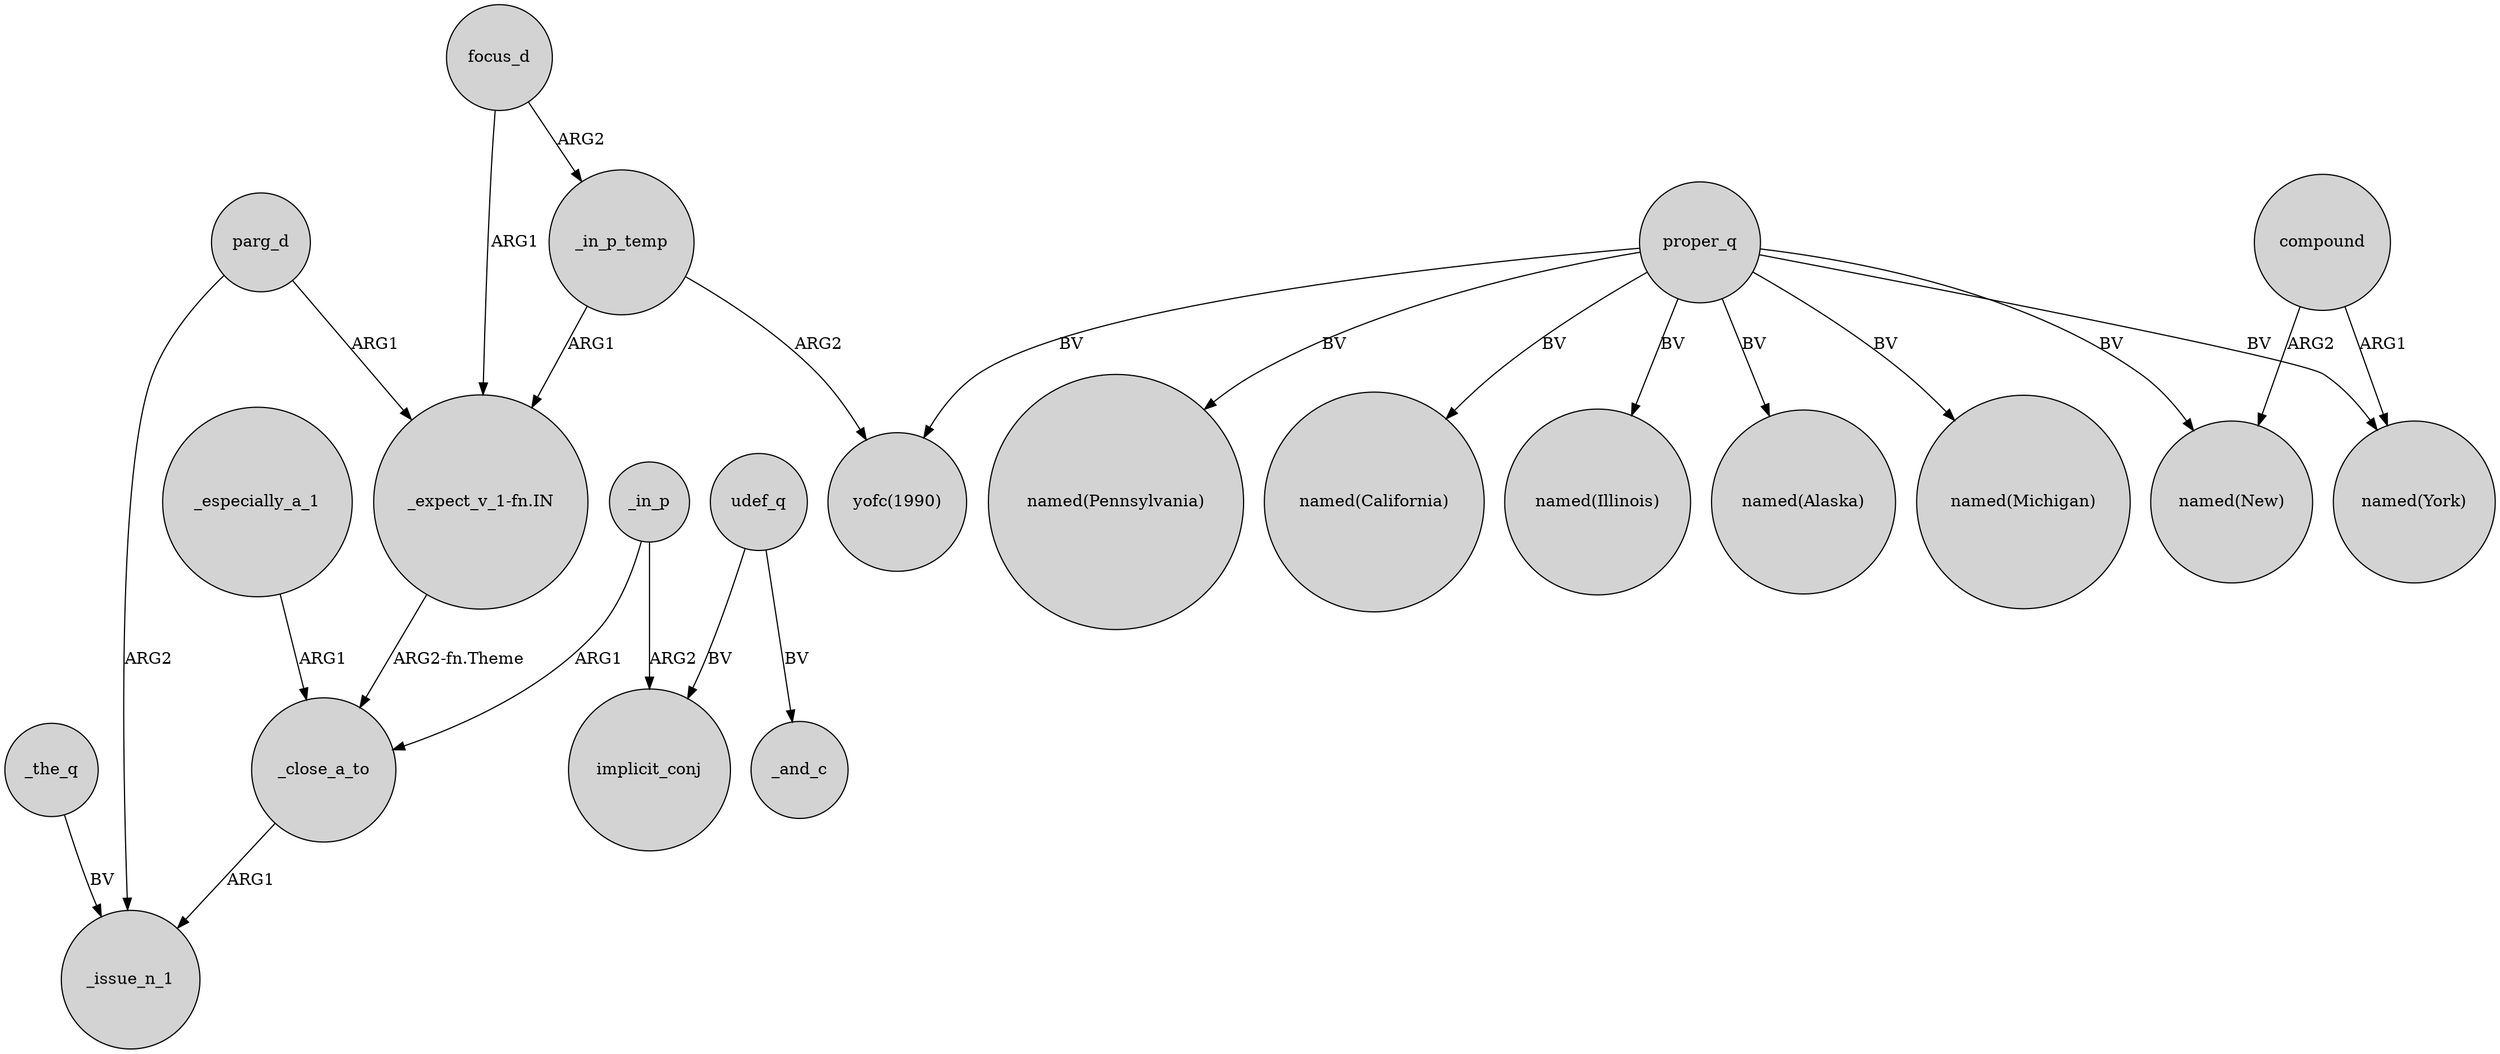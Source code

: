 digraph {
	node [shape=circle style=filled]
	_in_p_temp -> "_expect_v_1-fn.IN" [label=ARG1]
	focus_d -> _in_p_temp [label=ARG2]
	compound -> "named(New)" [label=ARG2]
	proper_q -> "named(New)" [label=BV]
	proper_q -> "named(California)" [label=BV]
	proper_q -> "named(Illinois)" [label=BV]
	_the_q -> _issue_n_1 [label=BV]
	_in_p_temp -> "yofc(1990)" [label=ARG2]
	proper_q -> "yofc(1990)" [label=BV]
	udef_q -> implicit_conj [label=BV]
	focus_d -> "_expect_v_1-fn.IN" [label=ARG1]
	proper_q -> "named(Alaska)" [label=BV]
	compound -> "named(York)" [label=ARG1]
	_close_a_to -> _issue_n_1 [label=ARG1]
	_especially_a_1 -> _close_a_to [label=ARG1]
	proper_q -> "named(Michigan)" [label=BV]
	parg_d -> "_expect_v_1-fn.IN" [label=ARG1]
	"_expect_v_1-fn.IN" -> _close_a_to [label="ARG2-fn.Theme"]
	parg_d -> _issue_n_1 [label=ARG2]
	_in_p -> implicit_conj [label=ARG2]
	proper_q -> "named(Pennsylvania)" [label=BV]
	proper_q -> "named(York)" [label=BV]
	udef_q -> _and_c [label=BV]
	_in_p -> _close_a_to [label=ARG1]
}
